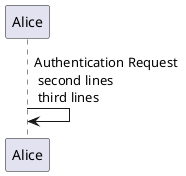 @startuml
participant Alice
Alice -> Alice: Authentication Request \n second lines\n third lines
@enduml